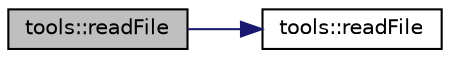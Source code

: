 digraph "tools::readFile"
{
 // INTERACTIVE_SVG=YES
  edge [fontname="Helvetica",fontsize="10",labelfontname="Helvetica",labelfontsize="10"];
  node [fontname="Helvetica",fontsize="10",shape=record];
  rankdir="LR";
  Node139 [label="tools::readFile",height=0.2,width=0.4,color="black", fillcolor="grey75", style="filled", fontcolor="black"];
  Node139 -> Node140 [color="midnightblue",fontsize="10",style="solid",fontname="Helvetica"];
  Node140 [label="tools::readFile",height=0.2,width=0.4,color="black", fillcolor="white", style="filled",URL="$classtools.html#af43fc30ac740fa0fa1d773afb2538c8c",tooltip="Liste un fichier entre deux lignes données et sur une largeur donnée. "];
}
